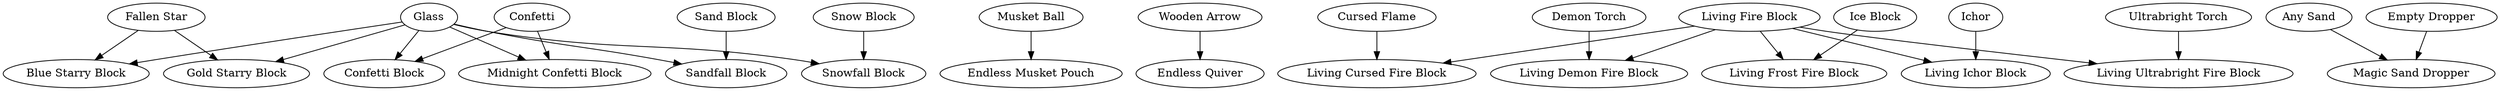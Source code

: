 digraph G {
  "Fallen Star" -> "Blue Starry Block" [color="black"];
  "Glass" -> "Blue Starry Block" [color="black"];
  "Confetti" -> "Confetti Block" [color="black"];
  "Glass" -> "Confetti Block" [color="black"];
  "Musket Ball" -> "Endless Musket Pouch" [color="black"];
  "Wooden Arrow" -> "Endless Quiver" [color="black"];
  "Fallen Star" -> "Gold Starry Block" [color="black"];
  "Glass" -> "Gold Starry Block" [color="black"];
  "Cursed Flame" -> "Living Cursed Fire Block" [color="black"];
  "Living Fire Block" -> "Living Cursed Fire Block" [color="black"];
  "Demon Torch" -> "Living Demon Fire Block" [color="black"];
  "Living Fire Block" -> "Living Demon Fire Block" [color="black"];
  "Ice Block" -> "Living Frost Fire Block" [color="black"];
  "Living Fire Block" -> "Living Frost Fire Block" [color="black"];
  "Ichor" -> "Living Ichor Block" [color="black"];
  "Living Fire Block" -> "Living Ichor Block" [color="black"];
  "Living Fire Block" -> "Living Ultrabright Fire Block" [color="black"];
  "Ultrabright Torch" -> "Living Ultrabright Fire Block" [color="black"];
  "Any Sand" -> "Magic Sand Dropper" [color="black"];
  "Empty Dropper" -> "Magic Sand Dropper" [color="black"];
  "Confetti" -> "Midnight Confetti Block" [color="black"];
  "Glass" -> "Midnight Confetti Block" [color="black"];
  "Glass" -> "Sandfall Block" [color="black"];
  "Sand Block" -> "Sandfall Block" [color="black"];
  "Glass" -> "Snowfall Block" [color="black"];
  "Snow Block" -> "Snowfall Block" [color="black"];
}
